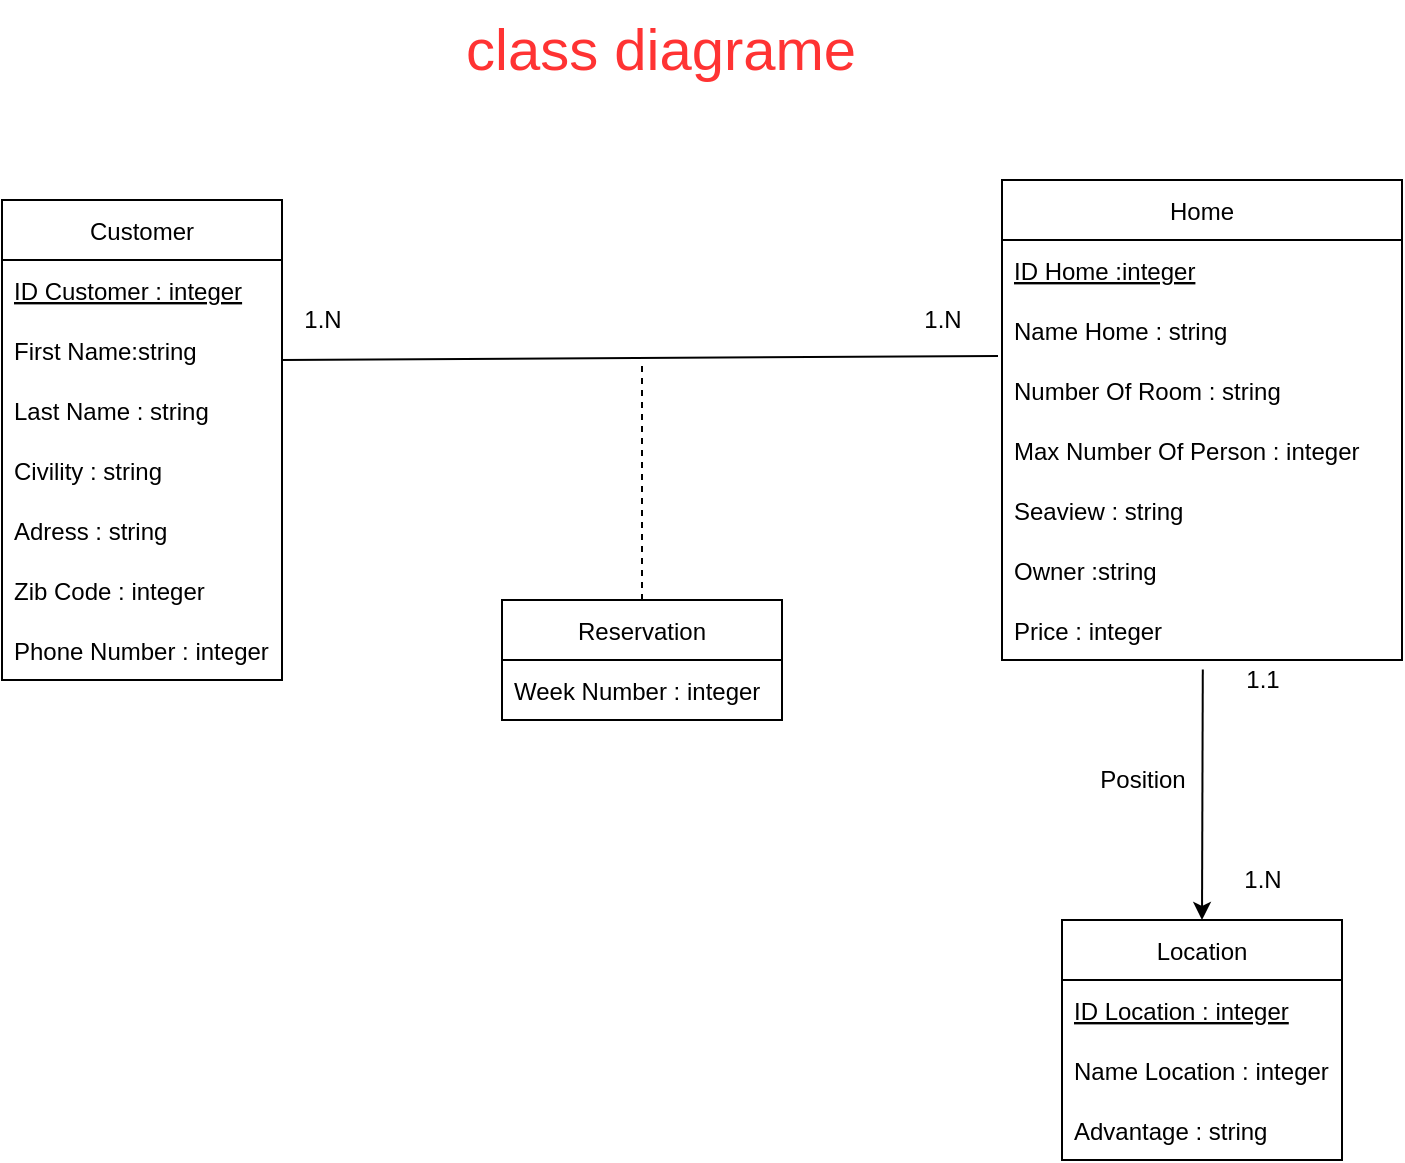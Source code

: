 <mxfile version="20.2.3" type="device" pages="3"><diagram id="5t9jHrCxp--B5o-tAe42" name="Page-1"><mxGraphModel dx="782" dy="539" grid="1" gridSize="10" guides="1" tooltips="1" connect="1" arrows="1" fold="1" page="1" pageScale="1" pageWidth="827" pageHeight="1169" math="0" shadow="0"><root><mxCell id="0"/><mxCell id="1" parent="0"/><mxCell id="46vEkDCjO7UCWhksX6XC-11" value="Customer" style="swimlane;fontStyle=0;childLayout=stackLayout;horizontal=1;startSize=30;horizontalStack=0;resizeParent=1;resizeParentMax=0;resizeLast=0;collapsible=1;marginBottom=0;" parent="1" vertex="1"><mxGeometry x="40" y="120" width="140" height="240" as="geometry"/></mxCell><mxCell id="46vEkDCjO7UCWhksX6XC-12" value="ID Customer : integer" style="text;strokeColor=none;fillColor=none;align=left;verticalAlign=middle;spacingLeft=4;spacingRight=4;overflow=hidden;points=[[0,0.5],[1,0.5]];portConstraint=eastwest;rotatable=0;fontStyle=4" parent="46vEkDCjO7UCWhksX6XC-11" vertex="1"><mxGeometry y="30" width="140" height="30" as="geometry"/></mxCell><mxCell id="46vEkDCjO7UCWhksX6XC-13" value="First Name:string" style="text;strokeColor=none;fillColor=none;align=left;verticalAlign=middle;spacingLeft=4;spacingRight=4;overflow=hidden;points=[[0,0.5],[1,0.5]];portConstraint=eastwest;rotatable=0;" parent="46vEkDCjO7UCWhksX6XC-11" vertex="1"><mxGeometry y="60" width="140" height="30" as="geometry"/></mxCell><mxCell id="46vEkDCjO7UCWhksX6XC-14" value="Last Name : string" style="text;strokeColor=none;fillColor=none;align=left;verticalAlign=middle;spacingLeft=4;spacingRight=4;overflow=hidden;points=[[0,0.5],[1,0.5]];portConstraint=eastwest;rotatable=0;" parent="46vEkDCjO7UCWhksX6XC-11" vertex="1"><mxGeometry y="90" width="140" height="30" as="geometry"/></mxCell><mxCell id="46vEkDCjO7UCWhksX6XC-18" value="Civility : string" style="text;strokeColor=none;fillColor=none;align=left;verticalAlign=middle;spacingLeft=4;spacingRight=4;overflow=hidden;points=[[0,0.5],[1,0.5]];portConstraint=eastwest;rotatable=0;" parent="46vEkDCjO7UCWhksX6XC-11" vertex="1"><mxGeometry y="120" width="140" height="30" as="geometry"/></mxCell><mxCell id="46vEkDCjO7UCWhksX6XC-20" value="Adress : string" style="text;strokeColor=none;fillColor=none;align=left;verticalAlign=middle;spacingLeft=4;spacingRight=4;overflow=hidden;points=[[0,0.5],[1,0.5]];portConstraint=eastwest;rotatable=0;" parent="46vEkDCjO7UCWhksX6XC-11" vertex="1"><mxGeometry y="150" width="140" height="30" as="geometry"/></mxCell><mxCell id="46vEkDCjO7UCWhksX6XC-19" value="Zib Code : integer" style="text;strokeColor=none;fillColor=none;align=left;verticalAlign=middle;spacingLeft=4;spacingRight=4;overflow=hidden;points=[[0,0.5],[1,0.5]];portConstraint=eastwest;rotatable=0;" parent="46vEkDCjO7UCWhksX6XC-11" vertex="1"><mxGeometry y="180" width="140" height="30" as="geometry"/></mxCell><mxCell id="46vEkDCjO7UCWhksX6XC-17" value="Phone Number : integer" style="text;strokeColor=none;fillColor=none;align=left;verticalAlign=middle;spacingLeft=4;spacingRight=4;overflow=hidden;points=[[0,0.5],[1,0.5]];portConstraint=eastwest;rotatable=0;" parent="46vEkDCjO7UCWhksX6XC-11" vertex="1"><mxGeometry y="210" width="140" height="30" as="geometry"/></mxCell><mxCell id="46vEkDCjO7UCWhksX6XC-22" value="Home" style="swimlane;fontStyle=0;childLayout=stackLayout;horizontal=1;startSize=30;horizontalStack=0;resizeParent=1;resizeParentMax=0;resizeLast=0;collapsible=1;marginBottom=0;" parent="1" vertex="1"><mxGeometry x="540" y="110" width="200" height="240" as="geometry"/></mxCell><mxCell id="46vEkDCjO7UCWhksX6XC-23" value="ID Home :integer" style="text;strokeColor=none;fillColor=none;align=left;verticalAlign=middle;spacingLeft=4;spacingRight=4;overflow=hidden;points=[[0,0.5],[1,0.5]];portConstraint=eastwest;rotatable=0;fontStyle=4" parent="46vEkDCjO7UCWhksX6XC-22" vertex="1"><mxGeometry y="30" width="200" height="30" as="geometry"/></mxCell><mxCell id="46vEkDCjO7UCWhksX6XC-24" value="Name Home : string" style="text;strokeColor=none;fillColor=none;align=left;verticalAlign=middle;spacingLeft=4;spacingRight=4;overflow=hidden;points=[[0,0.5],[1,0.5]];portConstraint=eastwest;rotatable=0;" parent="46vEkDCjO7UCWhksX6XC-22" vertex="1"><mxGeometry y="60" width="200" height="30" as="geometry"/></mxCell><mxCell id="46vEkDCjO7UCWhksX6XC-25" value="Number Of Room : string" style="text;strokeColor=none;fillColor=none;align=left;verticalAlign=middle;spacingLeft=4;spacingRight=4;overflow=hidden;points=[[0,0.5],[1,0.5]];portConstraint=eastwest;rotatable=0;" parent="46vEkDCjO7UCWhksX6XC-22" vertex="1"><mxGeometry y="90" width="200" height="30" as="geometry"/></mxCell><mxCell id="46vEkDCjO7UCWhksX6XC-26" value="Max Number Of Person : integer" style="text;strokeColor=none;fillColor=none;align=left;verticalAlign=middle;spacingLeft=4;spacingRight=4;overflow=hidden;points=[[0,0.5],[1,0.5]];portConstraint=eastwest;rotatable=0;" parent="46vEkDCjO7UCWhksX6XC-22" vertex="1"><mxGeometry y="120" width="200" height="30" as="geometry"/></mxCell><mxCell id="46vEkDCjO7UCWhksX6XC-27" value="Seaview : string" style="text;strokeColor=none;fillColor=none;align=left;verticalAlign=middle;spacingLeft=4;spacingRight=4;overflow=hidden;points=[[0,0.5],[1,0.5]];portConstraint=eastwest;rotatable=0;" parent="46vEkDCjO7UCWhksX6XC-22" vertex="1"><mxGeometry y="150" width="200" height="30" as="geometry"/></mxCell><mxCell id="46vEkDCjO7UCWhksX6XC-30" value="Owner :string" style="text;strokeColor=none;fillColor=none;align=left;verticalAlign=middle;spacingLeft=4;spacingRight=4;overflow=hidden;points=[[0,0.5],[1,0.5]];portConstraint=eastwest;rotatable=0;" parent="46vEkDCjO7UCWhksX6XC-22" vertex="1"><mxGeometry y="180" width="200" height="30" as="geometry"/></mxCell><mxCell id="46vEkDCjO7UCWhksX6XC-28" value="Price : integer" style="text;strokeColor=none;fillColor=none;align=left;verticalAlign=middle;spacingLeft=4;spacingRight=4;overflow=hidden;points=[[0,0.5],[1,0.5]];portConstraint=eastwest;rotatable=0;" parent="46vEkDCjO7UCWhksX6XC-22" vertex="1"><mxGeometry y="210" width="200" height="30" as="geometry"/></mxCell><mxCell id="46vEkDCjO7UCWhksX6XC-34" value="" style="endArrow=none;dashed=1;html=1;rounded=0;" parent="1" edge="1"><mxGeometry width="50" height="50" relative="1" as="geometry"><mxPoint x="360" y="320" as="sourcePoint"/><mxPoint x="360" y="200" as="targetPoint"/></mxGeometry></mxCell><mxCell id="46vEkDCjO7UCWhksX6XC-35" value="Reservation" style="swimlane;fontStyle=0;childLayout=stackLayout;horizontal=1;startSize=30;horizontalStack=0;resizeParent=1;resizeParentMax=0;resizeLast=0;collapsible=1;marginBottom=0;" parent="1" vertex="1"><mxGeometry x="290" y="320" width="140" height="60" as="geometry"/></mxCell><mxCell id="46vEkDCjO7UCWhksX6XC-36" value="Week Number : integer " style="text;strokeColor=none;fillColor=none;align=left;verticalAlign=middle;spacingLeft=4;spacingRight=4;overflow=hidden;points=[[0,0.5],[1,0.5]];portConstraint=eastwest;rotatable=0;" parent="46vEkDCjO7UCWhksX6XC-35" vertex="1"><mxGeometry y="30" width="140" height="30" as="geometry"/></mxCell><mxCell id="46vEkDCjO7UCWhksX6XC-39" value="Location" style="swimlane;fontStyle=0;childLayout=stackLayout;horizontal=1;startSize=30;horizontalStack=0;resizeParent=1;resizeParentMax=0;resizeLast=0;collapsible=1;marginBottom=0;" parent="1" vertex="1"><mxGeometry x="570" y="480" width="140" height="120" as="geometry"/></mxCell><mxCell id="46vEkDCjO7UCWhksX6XC-40" value="ID Location : integer" style="text;strokeColor=none;fillColor=none;align=left;verticalAlign=middle;spacingLeft=4;spacingRight=4;overflow=hidden;points=[[0,0.5],[1,0.5]];portConstraint=eastwest;rotatable=0;fontStyle=4" parent="46vEkDCjO7UCWhksX6XC-39" vertex="1"><mxGeometry y="30" width="140" height="30" as="geometry"/></mxCell><mxCell id="46vEkDCjO7UCWhksX6XC-41" value="Name Location : integer" style="text;strokeColor=none;fillColor=none;align=left;verticalAlign=middle;spacingLeft=4;spacingRight=4;overflow=hidden;points=[[0,0.5],[1,0.5]];portConstraint=eastwest;rotatable=0;" parent="46vEkDCjO7UCWhksX6XC-39" vertex="1"><mxGeometry y="60" width="140" height="30" as="geometry"/></mxCell><mxCell id="46vEkDCjO7UCWhksX6XC-42" value="Advantage : string" style="text;strokeColor=none;fillColor=none;align=left;verticalAlign=middle;spacingLeft=4;spacingRight=4;overflow=hidden;points=[[0,0.5],[1,0.5]];portConstraint=eastwest;rotatable=0;" parent="46vEkDCjO7UCWhksX6XC-39" vertex="1"><mxGeometry y="90" width="140" height="30" as="geometry"/></mxCell><mxCell id="46vEkDCjO7UCWhksX6XC-43" value="" style="endArrow=classic;html=1;rounded=0;entryX=0.5;entryY=0;entryDx=0;entryDy=0;exitX=0.502;exitY=1.16;exitDx=0;exitDy=0;exitPerimeter=0;" parent="1" source="46vEkDCjO7UCWhksX6XC-28" target="46vEkDCjO7UCWhksX6XC-39" edge="1"><mxGeometry width="50" height="50" relative="1" as="geometry"><mxPoint x="380" y="400" as="sourcePoint"/><mxPoint x="430" y="350" as="targetPoint"/></mxGeometry></mxCell><mxCell id="46vEkDCjO7UCWhksX6XC-46" value="1.N" style="text;html=1;align=center;verticalAlign=middle;resizable=0;points=[];autosize=1;strokeColor=none;fillColor=none;" parent="1" vertex="1"><mxGeometry x="180" y="165" width="40" height="30" as="geometry"/></mxCell><mxCell id="46vEkDCjO7UCWhksX6XC-47" value="1.N" style="text;html=1;align=center;verticalAlign=middle;resizable=0;points=[];autosize=1;strokeColor=none;fillColor=none;" parent="1" vertex="1"><mxGeometry x="490" y="165" width="40" height="30" as="geometry"/></mxCell><mxCell id="46vEkDCjO7UCWhksX6XC-48" value="1.1" style="text;html=1;align=center;verticalAlign=middle;resizable=0;points=[];autosize=1;strokeColor=none;fillColor=none;" parent="1" vertex="1"><mxGeometry x="650" y="345" width="40" height="30" as="geometry"/></mxCell><mxCell id="46vEkDCjO7UCWhksX6XC-49" value="1.N" style="text;html=1;align=center;verticalAlign=middle;resizable=0;points=[];autosize=1;strokeColor=none;fillColor=none;" parent="1" vertex="1"><mxGeometry x="650" y="445" width="40" height="30" as="geometry"/></mxCell><mxCell id="46vEkDCjO7UCWhksX6XC-50" value="Position" style="text;html=1;align=center;verticalAlign=middle;resizable=0;points=[];autosize=1;strokeColor=none;fillColor=none;" parent="1" vertex="1"><mxGeometry x="575" y="395" width="70" height="30" as="geometry"/></mxCell><mxCell id="wXdcq9U-s6q2R2ZjjUYw-1" value="class diagrame" style="text;html=1;align=left;verticalAlign=middle;resizable=0;points=[];autosize=1;strokeColor=none;fillColor=none;fontSize=29;fontColor=#FF3333;" parent="1" vertex="1"><mxGeometry x="270" y="20" width="220" height="50" as="geometry"/></mxCell><mxCell id="H3hs6il0W5ZsKVIEmwVb-1" value="" style="endArrow=none;html=1;rounded=0;exitX=0;exitY=1.167;exitDx=0;exitDy=0;exitPerimeter=0;entryX=-0.01;entryY=-0.067;entryDx=0;entryDy=0;entryPerimeter=0;" edge="1" parent="1" source="46vEkDCjO7UCWhksX6XC-46" target="46vEkDCjO7UCWhksX6XC-25"><mxGeometry width="50" height="50" relative="1" as="geometry"><mxPoint x="380" y="300" as="sourcePoint"/><mxPoint x="430" y="250" as="targetPoint"/></mxGeometry></mxCell></root></mxGraphModel></diagram><diagram id="GWW0NKpFLovRYmVV2uEp" name="Page-2"><mxGraphModel dx="782" dy="505" grid="1" gridSize="10" guides="1" tooltips="1" connect="1" arrows="1" fold="1" page="1" pageScale="1" pageWidth="827" pageHeight="1169" math="0" shadow="0"><root><mxCell id="0"/><mxCell id="1" parent="0"/><mxCell id="C7bWcNuqDLjI1dmP7Bsd-1" value="Admin" style="shape=umlActor;verticalLabelPosition=bottom;verticalAlign=top;html=1;outlineConnect=0;" vertex="1" parent="1"><mxGeometry x="50" y="110" width="30" height="60" as="geometry"/></mxCell><mxCell id="C7bWcNuqDLjI1dmP7Bsd-2" value="Login" style="ellipse;whiteSpace=wrap;html=1;" vertex="1" parent="1"><mxGeometry x="340" y="40" width="200" height="80" as="geometry"/></mxCell><mxCell id="C7bWcNuqDLjI1dmP7Bsd-3" value="Manage Customer" style="ellipse;whiteSpace=wrap;html=1;" vertex="1" parent="1"><mxGeometry x="340" y="130" width="200" height="80" as="geometry"/></mxCell><mxCell id="C7bWcNuqDLjI1dmP7Bsd-4" value="Manage Home" style="ellipse;whiteSpace=wrap;html=1;" vertex="1" parent="1"><mxGeometry x="340" y="220" width="210" height="80" as="geometry"/></mxCell><mxCell id="C7bWcNuqDLjI1dmP7Bsd-5" value="Manage Booking" style="ellipse;whiteSpace=wrap;html=1;" vertex="1" parent="1"><mxGeometry x="340" y="310" width="220" height="80" as="geometry"/></mxCell><mxCell id="C7bWcNuqDLjI1dmP7Bsd-7" value="" style="endArrow=none;dashed=1;html=1;rounded=0;" edge="1" parent="1"><mxGeometry width="50" height="50" relative="1" as="geometry"><mxPoint x="90" y="160" as="sourcePoint"/><mxPoint x="330" y="80" as="targetPoint"/></mxGeometry></mxCell><mxCell id="C7bWcNuqDLjI1dmP7Bsd-8" value="" style="endArrow=classic;html=1;entryX=0;entryY=0.5;entryDx=0;entryDy=0;rounded=0;" edge="1" parent="1" target="C7bWcNuqDLjI1dmP7Bsd-3"><mxGeometry width="50" height="50" relative="1" as="geometry"><mxPoint x="90" y="160" as="sourcePoint"/><mxPoint x="420" y="250" as="targetPoint"/></mxGeometry></mxCell><mxCell id="C7bWcNuqDLjI1dmP7Bsd-9" value="" style="endArrow=classic;html=1;entryX=0;entryY=0.5;entryDx=0;entryDy=0;rounded=0;" edge="1" parent="1" target="C7bWcNuqDLjI1dmP7Bsd-4"><mxGeometry width="50" height="50" relative="1" as="geometry"><mxPoint x="90" y="160" as="sourcePoint"/><mxPoint x="420" y="250" as="targetPoint"/></mxGeometry></mxCell><mxCell id="C7bWcNuqDLjI1dmP7Bsd-10" value="" style="endArrow=classic;html=1;entryX=0;entryY=0.5;entryDx=0;entryDy=0;rounded=0;exitX=1.333;exitY=0.833;exitDx=0;exitDy=0;exitPerimeter=0;" edge="1" parent="1" source="C7bWcNuqDLjI1dmP7Bsd-1" target="C7bWcNuqDLjI1dmP7Bsd-5"><mxGeometry width="50" height="50" relative="1" as="geometry"><mxPoint x="90" y="180" as="sourcePoint"/><mxPoint x="420" y="250" as="targetPoint"/></mxGeometry></mxCell><mxCell id="C7bWcNuqDLjI1dmP7Bsd-11" value="&lt;b&gt;&lt;i style=&quot;background-color: rgb(102, 255, 255);&quot;&gt;Include&lt;/i&gt;&lt;/b&gt;" style="text;html=1;align=center;verticalAlign=middle;resizable=0;points=[];autosize=1;strokeColor=none;fillColor=none;rotation=-15;" vertex="1" parent="1"><mxGeometry x="155" y="85" width="70" height="30" as="geometry"/></mxCell><mxCell id="C7bWcNuqDLjI1dmP7Bsd-13" value="&lt;span style=&quot;background-color: rgb(255, 255, 255);&quot;&gt;User&lt;/span&gt;" style="shape=umlActor;verticalLabelPosition=bottom;verticalAlign=top;html=1;outlineConnect=0;labelBackgroundColor=#66FFFF;fontColor=#000000;" vertex="1" parent="1"><mxGeometry x="50" y="570" width="30" height="60" as="geometry"/></mxCell><mxCell id="C7bWcNuqDLjI1dmP7Bsd-15" value="send a code requiste" style="ellipse;whiteSpace=wrap;html=1;labelBackgroundColor=#FFFFFF;fontColor=#000000;" vertex="1" parent="1"><mxGeometry x="335" y="600" width="190" height="80" as="geometry"/></mxCell><mxCell id="C7bWcNuqDLjI1dmP7Bsd-16" value="view location properties" style="ellipse;whiteSpace=wrap;html=1;labelBackgroundColor=#FFFFFF;fontColor=#000000;" vertex="1" parent="1"><mxGeometry x="340" y="700" width="180" height="80" as="geometry"/></mxCell><mxCell id="C7bWcNuqDLjI1dmP7Bsd-17" value="" style="endArrow=classic;html=1;rounded=0;fontColor=#000000;entryX=0;entryY=0.5;entryDx=0;entryDy=0;" edge="1" parent="1"><mxGeometry width="50" height="50" relative="1" as="geometry"><mxPoint x="90" y="620" as="sourcePoint"/><mxPoint x="340" y="550" as="targetPoint"/></mxGeometry></mxCell><mxCell id="C7bWcNuqDLjI1dmP7Bsd-18" value="" style="endArrow=classic;html=1;rounded=0;fontColor=#000000;entryX=0;entryY=0.5;entryDx=0;entryDy=0;" edge="1" parent="1" target="C7bWcNuqDLjI1dmP7Bsd-15"><mxGeometry width="50" height="50" relative="1" as="geometry"><mxPoint x="90" y="620" as="sourcePoint"/><mxPoint x="420" y="630" as="targetPoint"/></mxGeometry></mxCell><mxCell id="C7bWcNuqDLjI1dmP7Bsd-19" value="" style="endArrow=classic;html=1;rounded=0;fontColor=#000000;entryX=0;entryY=0.5;entryDx=0;entryDy=0;" edge="1" parent="1" target="C7bWcNuqDLjI1dmP7Bsd-16"><mxGeometry width="50" height="50" relative="1" as="geometry"><mxPoint x="90" y="620" as="sourcePoint"/><mxPoint x="420" y="630" as="targetPoint"/></mxGeometry></mxCell><mxCell id="C7bWcNuqDLjI1dmP7Bsd-20" value="Make booking" style="ellipse;whiteSpace=wrap;html=1;labelBackgroundColor=#FFFFFF;fontColor=#000000;" vertex="1" parent="1"><mxGeometry x="340" y="505" width="190" height="80" as="geometry"/></mxCell><mxCell id="C7bWcNuqDLjI1dmP7Bsd-22" value="&lt;font color=&quot;#ff3333&quot; style=&quot;font-size: 29px;&quot;&gt;user case&amp;nbsp;&lt;/font&gt;" style="text;html=1;align=center;verticalAlign=middle;resizable=0;points=[];autosize=1;strokeColor=none;fillColor=none;fontColor=#000000;" vertex="1" parent="1"><mxGeometry x="40" y="10" width="160" height="50" as="geometry"/></mxCell></root></mxGraphModel></diagram><diagram id="Hi4Omxe10AChhy994zV8" name="Page-3"><mxGraphModel dx="782" dy="505" grid="1" gridSize="10" guides="1" tooltips="1" connect="1" arrows="1" fold="1" page="1" pageScale="1" pageWidth="827" pageHeight="1169" math="0" shadow="0"><root><mxCell id="0"/><mxCell id="1" parent="0"/><mxCell id="bgfyChOHc4BaQ-8nn1xk-1" value="user story" style="text;html=1;align=center;verticalAlign=middle;resizable=0;points=[];autosize=1;strokeColor=none;fillColor=none;fontSize=29;fontColor=#FF3333;" vertex="1" parent="1"><mxGeometry x="185" y="25" width="150" height="50" as="geometry"/></mxCell><mxCell id="bgfyChOHc4BaQ-8nn1xk-3" value="&lt;font style=&quot;font-size: 18px;&quot;&gt;&lt;span style=&quot;background-color: rgb(102, 255, 255);&quot;&gt;As user /visitor :&lt;br&gt;&lt;/span&gt;&lt;br&gt;&lt;/font&gt;" style="text;html=1;align=center;verticalAlign=middle;resizable=0;points=[];autosize=1;strokeColor=none;fillColor=none;fontSize=30;fontColor=#000000;" vertex="1" parent="1"><mxGeometry y="120" width="150" height="90" as="geometry"/></mxCell><mxCell id="aAWH9tN5xM-R6k3bwIJL-1" value="&lt;span style=&quot;font-size: 12px; background-color: rgb(255, 255, 255);&quot;&gt;Make booking&lt;/span&gt;" style="text;html=1;align=center;verticalAlign=middle;resizable=0;points=[];autosize=1;strokeColor=none;fillColor=none;fontSize=14;fontColor=#000000;" vertex="1" parent="1"><mxGeometry x="120" y="195" width="100" height="30" as="geometry"/></mxCell><mxCell id="tC0bi4feMzuvug9PUTUv-1" value="&lt;span style=&quot;font-size: 12px; background-color: rgb(255, 255, 255);&quot;&gt;send a code requiste&lt;/span&gt;" style="text;html=1;align=center;verticalAlign=middle;resizable=0;points=[];autosize=1;strokeColor=none;fillColor=none;fontSize=14;fontColor=#000000;" vertex="1" parent="1"><mxGeometry x="120" y="230" width="130" height="30" as="geometry"/></mxCell><mxCell id="SJF6UvnNYQaPK-bvN2vF-1" value="&lt;span style=&quot;font-size: 12px; background-color: rgb(255, 255, 255);&quot;&gt;view location properties&lt;/span&gt;" style="text;html=1;align=center;verticalAlign=middle;resizable=0;points=[];autosize=1;strokeColor=none;fillColor=none;fontSize=14;fontColor=#000000;" vertex="1" parent="1"><mxGeometry x="120" y="280" width="150" height="30" as="geometry"/></mxCell><mxCell id="SJF6UvnNYQaPK-bvN2vF-2" value="&lt;font style=&quot;font-size: 18px; background-color: rgb(102, 255, 255);&quot;&gt;As Admin :&amp;nbsp;&lt;/font&gt;" style="text;html=1;align=center;verticalAlign=middle;resizable=0;points=[];autosize=1;strokeColor=none;fillColor=none;fontSize=14;fontColor=#000000;" vertex="1" parent="1"><mxGeometry x="10" y="405" width="110" height="40" as="geometry"/></mxCell><mxCell id="pzyN3ULbdeMB2MUYEDYO-1" value="&lt;span style=&quot;font-size: 12px;&quot;&gt;Login&lt;/span&gt;" style="text;html=1;align=center;verticalAlign=middle;resizable=0;points=[];autosize=1;strokeColor=none;fillColor=none;fontSize=14;fontColor=#000000;" vertex="1" parent="1"><mxGeometry x="120" y="460" width="50" height="30" as="geometry"/></mxCell><mxCell id="SzLzxTj5bHqLuuWHFtdR-2" value="&lt;span style=&quot;font-size: 12px;&quot;&gt;Manage Customer&lt;/span&gt;" style="text;html=1;align=center;verticalAlign=middle;resizable=0;points=[];autosize=1;strokeColor=none;fillColor=none;fontSize=14;fontColor=#000000;" vertex="1" parent="1"><mxGeometry x="120" y="490" width="120" height="30" as="geometry"/></mxCell><mxCell id="GEpmYVgegbhF9DFn5lvd-2" value="&lt;span style=&quot;font-size: 12px;&quot;&gt;Manage Home&lt;/span&gt;" style="text;html=1;align=center;verticalAlign=middle;resizable=0;points=[];autosize=1;strokeColor=none;fillColor=none;fontSize=14;fontColor=#000000;" vertex="1" parent="1"><mxGeometry x="120" y="530" width="100" height="30" as="geometry"/></mxCell><mxCell id="pY2R3Q4ldBMuXc_aPS6O-1" value="&lt;span style=&quot;font-size: 12px;&quot;&gt;Manage Booking&lt;/span&gt;" style="text;html=1;align=center;verticalAlign=middle;resizable=0;points=[];autosize=1;strokeColor=none;fillColor=none;fontSize=14;fontColor=#000000;" vertex="1" parent="1"><mxGeometry x="120" y="560" width="110" height="30" as="geometry"/></mxCell></root></mxGraphModel></diagram></mxfile>